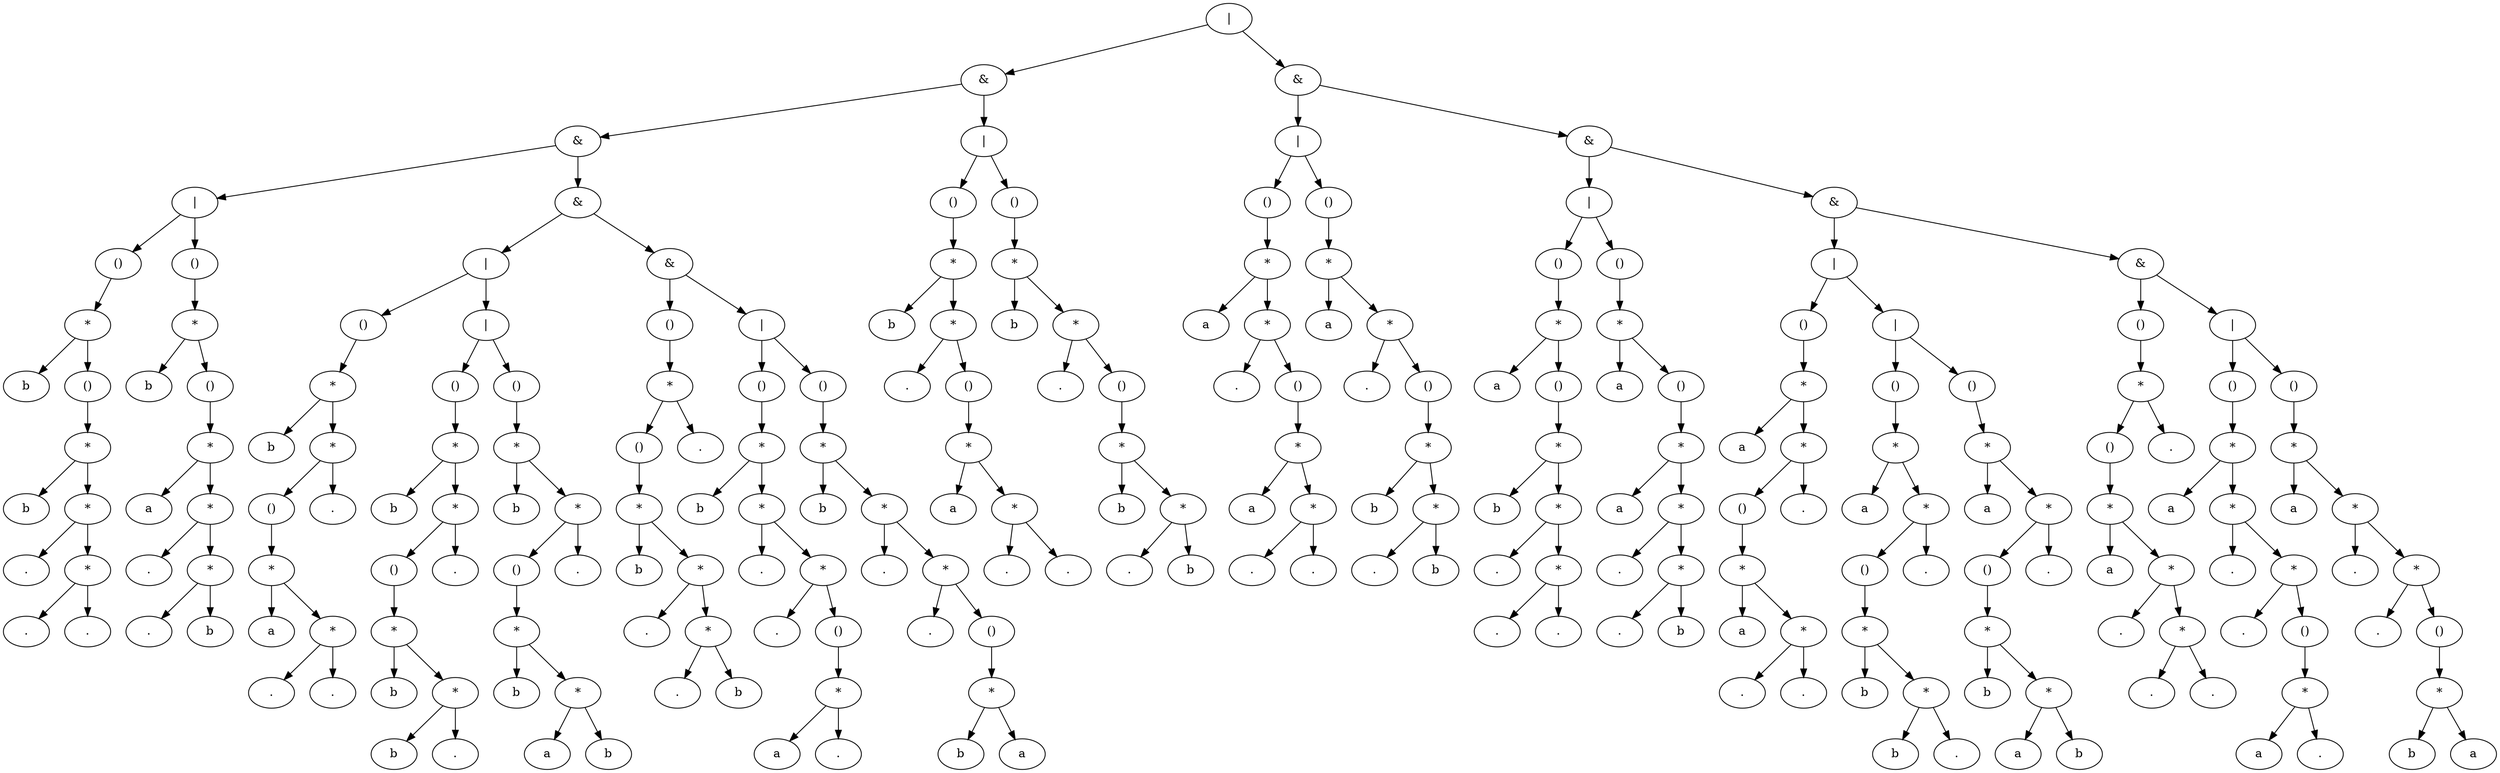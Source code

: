 digraph G {
	node_1 [label="|"]
		node_1 -> node_2
		node_1 -> node_3
	node_3 [label="&"]
		node_3 -> node_4
		node_3 -> node_5
	node_5 [label="&"]
		node_5 -> node_6
		node_5 -> node_7
	node_7 [label="&"]
		node_7 -> node_8
		node_7 -> node_9
	node_9 [label="&"]
		node_9 -> node_10
		node_9 -> node_11
	node_11 [label="|"]
		node_11 -> node_12
		node_11 -> node_13
	node_13 [label="()"]
		node_13 -> node_14
	node_14 [label="*"]
		node_14 -> node_15
		node_14 -> node_16
	node_16 [label="*"]
		node_16 -> node_17
		node_16 -> node_18
	node_18 [label="*"]
		node_18 -> node_19
		node_18 -> node_20
	node_20 [label="()"]
		node_20 -> node_21
	node_21 [label="*"]
		node_21 -> node_22
		node_21 -> node_23
	node_23[label="a"]
	node_22[label="b"]
	node_19[label="."]
	node_17[label="."]
	node_15[label="a"]
	node_12 [label="()"]
		node_12 -> node_24
	node_24 [label="*"]
		node_24 -> node_25
		node_24 -> node_26
	node_26 [label="*"]
		node_26 -> node_27
		node_26 -> node_28
	node_28 [label="*"]
		node_28 -> node_29
		node_28 -> node_30
	node_30 [label="()"]
		node_30 -> node_31
	node_31 [label="*"]
		node_31 -> node_32
		node_31 -> node_33
	node_33[label="."]
	node_32[label="a"]
	node_29[label="."]
	node_27[label="."]
	node_25[label="a"]
	node_10 [label="()"]
		node_10 -> node_34
	node_34 [label="*"]
		node_34 -> node_35
		node_34 -> node_36
	node_36[label="."]
	node_35 [label="()"]
		node_35 -> node_37
	node_37 [label="*"]
		node_37 -> node_38
		node_37 -> node_39
	node_39 [label="*"]
		node_39 -> node_40
		node_39 -> node_41
	node_41 [label="*"]
		node_41 -> node_42
		node_41 -> node_43
	node_43[label="."]
	node_42[label="."]
	node_40[label="."]
	node_38[label="a"]
	node_8 [label="|"]
		node_8 -> node_44
		node_8 -> node_45
	node_45 [label="|"]
		node_45 -> node_46
		node_45 -> node_47
	node_47 [label="()"]
		node_47 -> node_48
	node_48 [label="*"]
		node_48 -> node_49
		node_48 -> node_50
	node_50 [label="*"]
		node_50 -> node_51
		node_50 -> node_52
	node_52[label="."]
	node_51 [label="()"]
		node_51 -> node_53
	node_53 [label="*"]
		node_53 -> node_54
		node_53 -> node_55
	node_55 [label="*"]
		node_55 -> node_56
		node_55 -> node_57
	node_57[label="b"]
	node_56[label="a"]
	node_54[label="b"]
	node_49[label="a"]
	node_46 [label="()"]
		node_46 -> node_58
	node_58 [label="*"]
		node_58 -> node_59
		node_58 -> node_60
	node_60 [label="*"]
		node_60 -> node_61
		node_60 -> node_62
	node_62[label="."]
	node_61 [label="()"]
		node_61 -> node_63
	node_63 [label="*"]
		node_63 -> node_64
		node_63 -> node_65
	node_65 [label="*"]
		node_65 -> node_66
		node_65 -> node_67
	node_67[label="."]
	node_66[label="b"]
	node_64[label="b"]
	node_59[label="a"]
	node_44 [label="()"]
		node_44 -> node_68
	node_68 [label="*"]
		node_68 -> node_69
		node_68 -> node_70
	node_70 [label="*"]
		node_70 -> node_71
		node_70 -> node_72
	node_72[label="."]
	node_71 [label="()"]
		node_71 -> node_73
	node_73 [label="*"]
		node_73 -> node_74
		node_73 -> node_75
	node_75 [label="*"]
		node_75 -> node_76
		node_75 -> node_77
	node_77[label="."]
	node_76[label="."]
	node_74[label="a"]
	node_69[label="a"]
	node_6 [label="|"]
		node_6 -> node_78
		node_6 -> node_79
	node_79 [label="()"]
		node_79 -> node_80
	node_80 [label="*"]
		node_80 -> node_81
		node_80 -> node_82
	node_82 [label="()"]
		node_82 -> node_83
	node_83 [label="*"]
		node_83 -> node_84
		node_83 -> node_85
	node_85 [label="*"]
		node_85 -> node_86
		node_85 -> node_87
	node_87 [label="*"]
		node_87 -> node_88
		node_87 -> node_89
	node_89[label="b"]
	node_88[label="."]
	node_86[label="."]
	node_84[label="a"]
	node_81[label="a"]
	node_78 [label="()"]
		node_78 -> node_90
	node_90 [label="*"]
		node_90 -> node_91
		node_90 -> node_92
	node_92 [label="()"]
		node_92 -> node_93
	node_93 [label="*"]
		node_93 -> node_94
		node_93 -> node_95
	node_95 [label="*"]
		node_95 -> node_96
		node_95 -> node_97
	node_97 [label="*"]
		node_97 -> node_98
		node_97 -> node_99
	node_99[label="."]
	node_98[label="."]
	node_96[label="."]
	node_94[label="b"]
	node_91[label="a"]
	node_4 [label="|"]
		node_4 -> node_100
		node_4 -> node_101
	node_101 [label="()"]
		node_101 -> node_102
	node_102 [label="*"]
		node_102 -> node_103
		node_102 -> node_104
	node_104 [label="*"]
		node_104 -> node_105
		node_104 -> node_106
	node_106 [label="()"]
		node_106 -> node_107
	node_107 [label="*"]
		node_107 -> node_108
		node_107 -> node_109
	node_109 [label="*"]
		node_109 -> node_110
		node_109 -> node_111
	node_111[label="b"]
	node_110[label="."]
	node_108[label="b"]
	node_105[label="."]
	node_103[label="a"]
	node_100 [label="()"]
		node_100 -> node_112
	node_112 [label="*"]
		node_112 -> node_113
		node_112 -> node_114
	node_114 [label="*"]
		node_114 -> node_115
		node_114 -> node_116
	node_116 [label="()"]
		node_116 -> node_117
	node_117 [label="*"]
		node_117 -> node_118
		node_117 -> node_119
	node_119 [label="*"]
		node_119 -> node_120
		node_119 -> node_121
	node_121[label="."]
	node_120[label="."]
	node_118[label="a"]
	node_115[label="."]
	node_113[label="a"]
	node_2 [label="&"]
		node_2 -> node_122
		node_2 -> node_123
	node_123 [label="|"]
		node_123 -> node_124
		node_123 -> node_125
	node_125 [label="()"]
		node_125 -> node_126
	node_126 [label="*"]
		node_126 -> node_127
		node_126 -> node_128
	node_128 [label="*"]
		node_128 -> node_129
		node_128 -> node_130
	node_130 [label="()"]
		node_130 -> node_131
	node_131 [label="*"]
		node_131 -> node_132
		node_131 -> node_133
	node_133 [label="*"]
		node_133 -> node_134
		node_133 -> node_135
	node_135[label="b"]
	node_134[label="."]
	node_132[label="b"]
	node_129[label="."]
	node_127[label="b"]
	node_124 [label="()"]
		node_124 -> node_136
	node_136 [label="*"]
		node_136 -> node_137
		node_136 -> node_138
	node_138 [label="*"]
		node_138 -> node_139
		node_138 -> node_140
	node_140 [label="()"]
		node_140 -> node_141
	node_141 [label="*"]
		node_141 -> node_142
		node_141 -> node_143
	node_143 [label="*"]
		node_143 -> node_144
		node_143 -> node_145
	node_145[label="."]
	node_144[label="."]
	node_142[label="a"]
	node_139[label="."]
	node_137[label="b"]
	node_122 [label="&"]
		node_122 -> node_146
		node_122 -> node_147
	node_147 [label="&"]
		node_147 -> node_148
		node_147 -> node_149
	node_149 [label="&"]
		node_149 -> node_150
		node_149 -> node_151
	node_151 [label="|"]
		node_151 -> node_152
		node_151 -> node_153
	node_153 [label="()"]
		node_153 -> node_154
	node_154 [label="*"]
		node_154 -> node_155
		node_154 -> node_156
	node_156 [label="*"]
		node_156 -> node_157
		node_156 -> node_158
	node_158 [label="*"]
		node_158 -> node_159
		node_158 -> node_160
	node_160 [label="()"]
		node_160 -> node_161
	node_161 [label="*"]
		node_161 -> node_162
		node_161 -> node_163
	node_163[label="a"]
	node_162[label="b"]
	node_159[label="."]
	node_157[label="."]
	node_155[label="b"]
	node_152 [label="()"]
		node_152 -> node_164
	node_164 [label="*"]
		node_164 -> node_165
		node_164 -> node_166
	node_166 [label="*"]
		node_166 -> node_167
		node_166 -> node_168
	node_168 [label="*"]
		node_168 -> node_169
		node_168 -> node_170
	node_170 [label="()"]
		node_170 -> node_171
	node_171 [label="*"]
		node_171 -> node_172
		node_171 -> node_173
	node_173[label="."]
	node_172[label="a"]
	node_169[label="."]
	node_167[label="."]
	node_165[label="b"]
	node_150 [label="()"]
		node_150 -> node_174
	node_174 [label="*"]
		node_174 -> node_175
		node_174 -> node_176
	node_176[label="."]
	node_175 [label="()"]
		node_175 -> node_177
	node_177 [label="*"]
		node_177 -> node_178
		node_177 -> node_179
	node_179 [label="*"]
		node_179 -> node_180
		node_179 -> node_181
	node_181 [label="*"]
		node_181 -> node_182
		node_181 -> node_183
	node_183[label="b"]
	node_182[label="."]
	node_180[label="."]
	node_178[label="b"]
	node_148 [label="|"]
		node_148 -> node_184
		node_148 -> node_185
	node_185 [label="|"]
		node_185 -> node_186
		node_185 -> node_187
	node_187 [label="()"]
		node_187 -> node_188
	node_188 [label="*"]
		node_188 -> node_189
		node_188 -> node_190
	node_190 [label="*"]
		node_190 -> node_191
		node_190 -> node_192
	node_192[label="."]
	node_191 [label="()"]
		node_191 -> node_193
	node_193 [label="*"]
		node_193 -> node_194
		node_193 -> node_195
	node_195 [label="*"]
		node_195 -> node_196
		node_195 -> node_197
	node_197[label="b"]
	node_196[label="a"]
	node_194[label="b"]
	node_189[label="b"]
	node_186 [label="()"]
		node_186 -> node_198
	node_198 [label="*"]
		node_198 -> node_199
		node_198 -> node_200
	node_200 [label="*"]
		node_200 -> node_201
		node_200 -> node_202
	node_202[label="."]
	node_201 [label="()"]
		node_201 -> node_203
	node_203 [label="*"]
		node_203 -> node_204
		node_203 -> node_205
	node_205 [label="*"]
		node_205 -> node_206
		node_205 -> node_207
	node_207[label="."]
	node_206[label="b"]
	node_204[label="b"]
	node_199[label="b"]
	node_184 [label="()"]
		node_184 -> node_208
	node_208 [label="*"]
		node_208 -> node_209
		node_208 -> node_210
	node_210 [label="*"]
		node_210 -> node_211
		node_210 -> node_212
	node_212[label="."]
	node_211 [label="()"]
		node_211 -> node_213
	node_213 [label="*"]
		node_213 -> node_214
		node_213 -> node_215
	node_215 [label="*"]
		node_215 -> node_216
		node_215 -> node_217
	node_217[label="."]
	node_216[label="."]
	node_214[label="a"]
	node_209[label="b"]
	node_146 [label="|"]
		node_146 -> node_218
		node_146 -> node_219
	node_219 [label="()"]
		node_219 -> node_220
	node_220 [label="*"]
		node_220 -> node_221
		node_220 -> node_222
	node_222 [label="()"]
		node_222 -> node_223
	node_223 [label="*"]
		node_223 -> node_224
		node_223 -> node_225
	node_225 [label="*"]
		node_225 -> node_226
		node_225 -> node_227
	node_227 [label="*"]
		node_227 -> node_228
		node_227 -> node_229
	node_229[label="b"]
	node_228[label="."]
	node_226[label="."]
	node_224[label="a"]
	node_221[label="b"]
	node_218 [label="()"]
		node_218 -> node_230
	node_230 [label="*"]
		node_230 -> node_231
		node_230 -> node_232
	node_232 [label="()"]
		node_232 -> node_233
	node_233 [label="*"]
		node_233 -> node_234
		node_233 -> node_235
	node_235 [label="*"]
		node_235 -> node_236
		node_235 -> node_237
	node_237 [label="*"]
		node_237 -> node_238
		node_237 -> node_239
	node_239[label="."]
	node_238[label="."]
	node_236[label="."]
	node_234[label="b"]
	node_231[label="b"]
}
